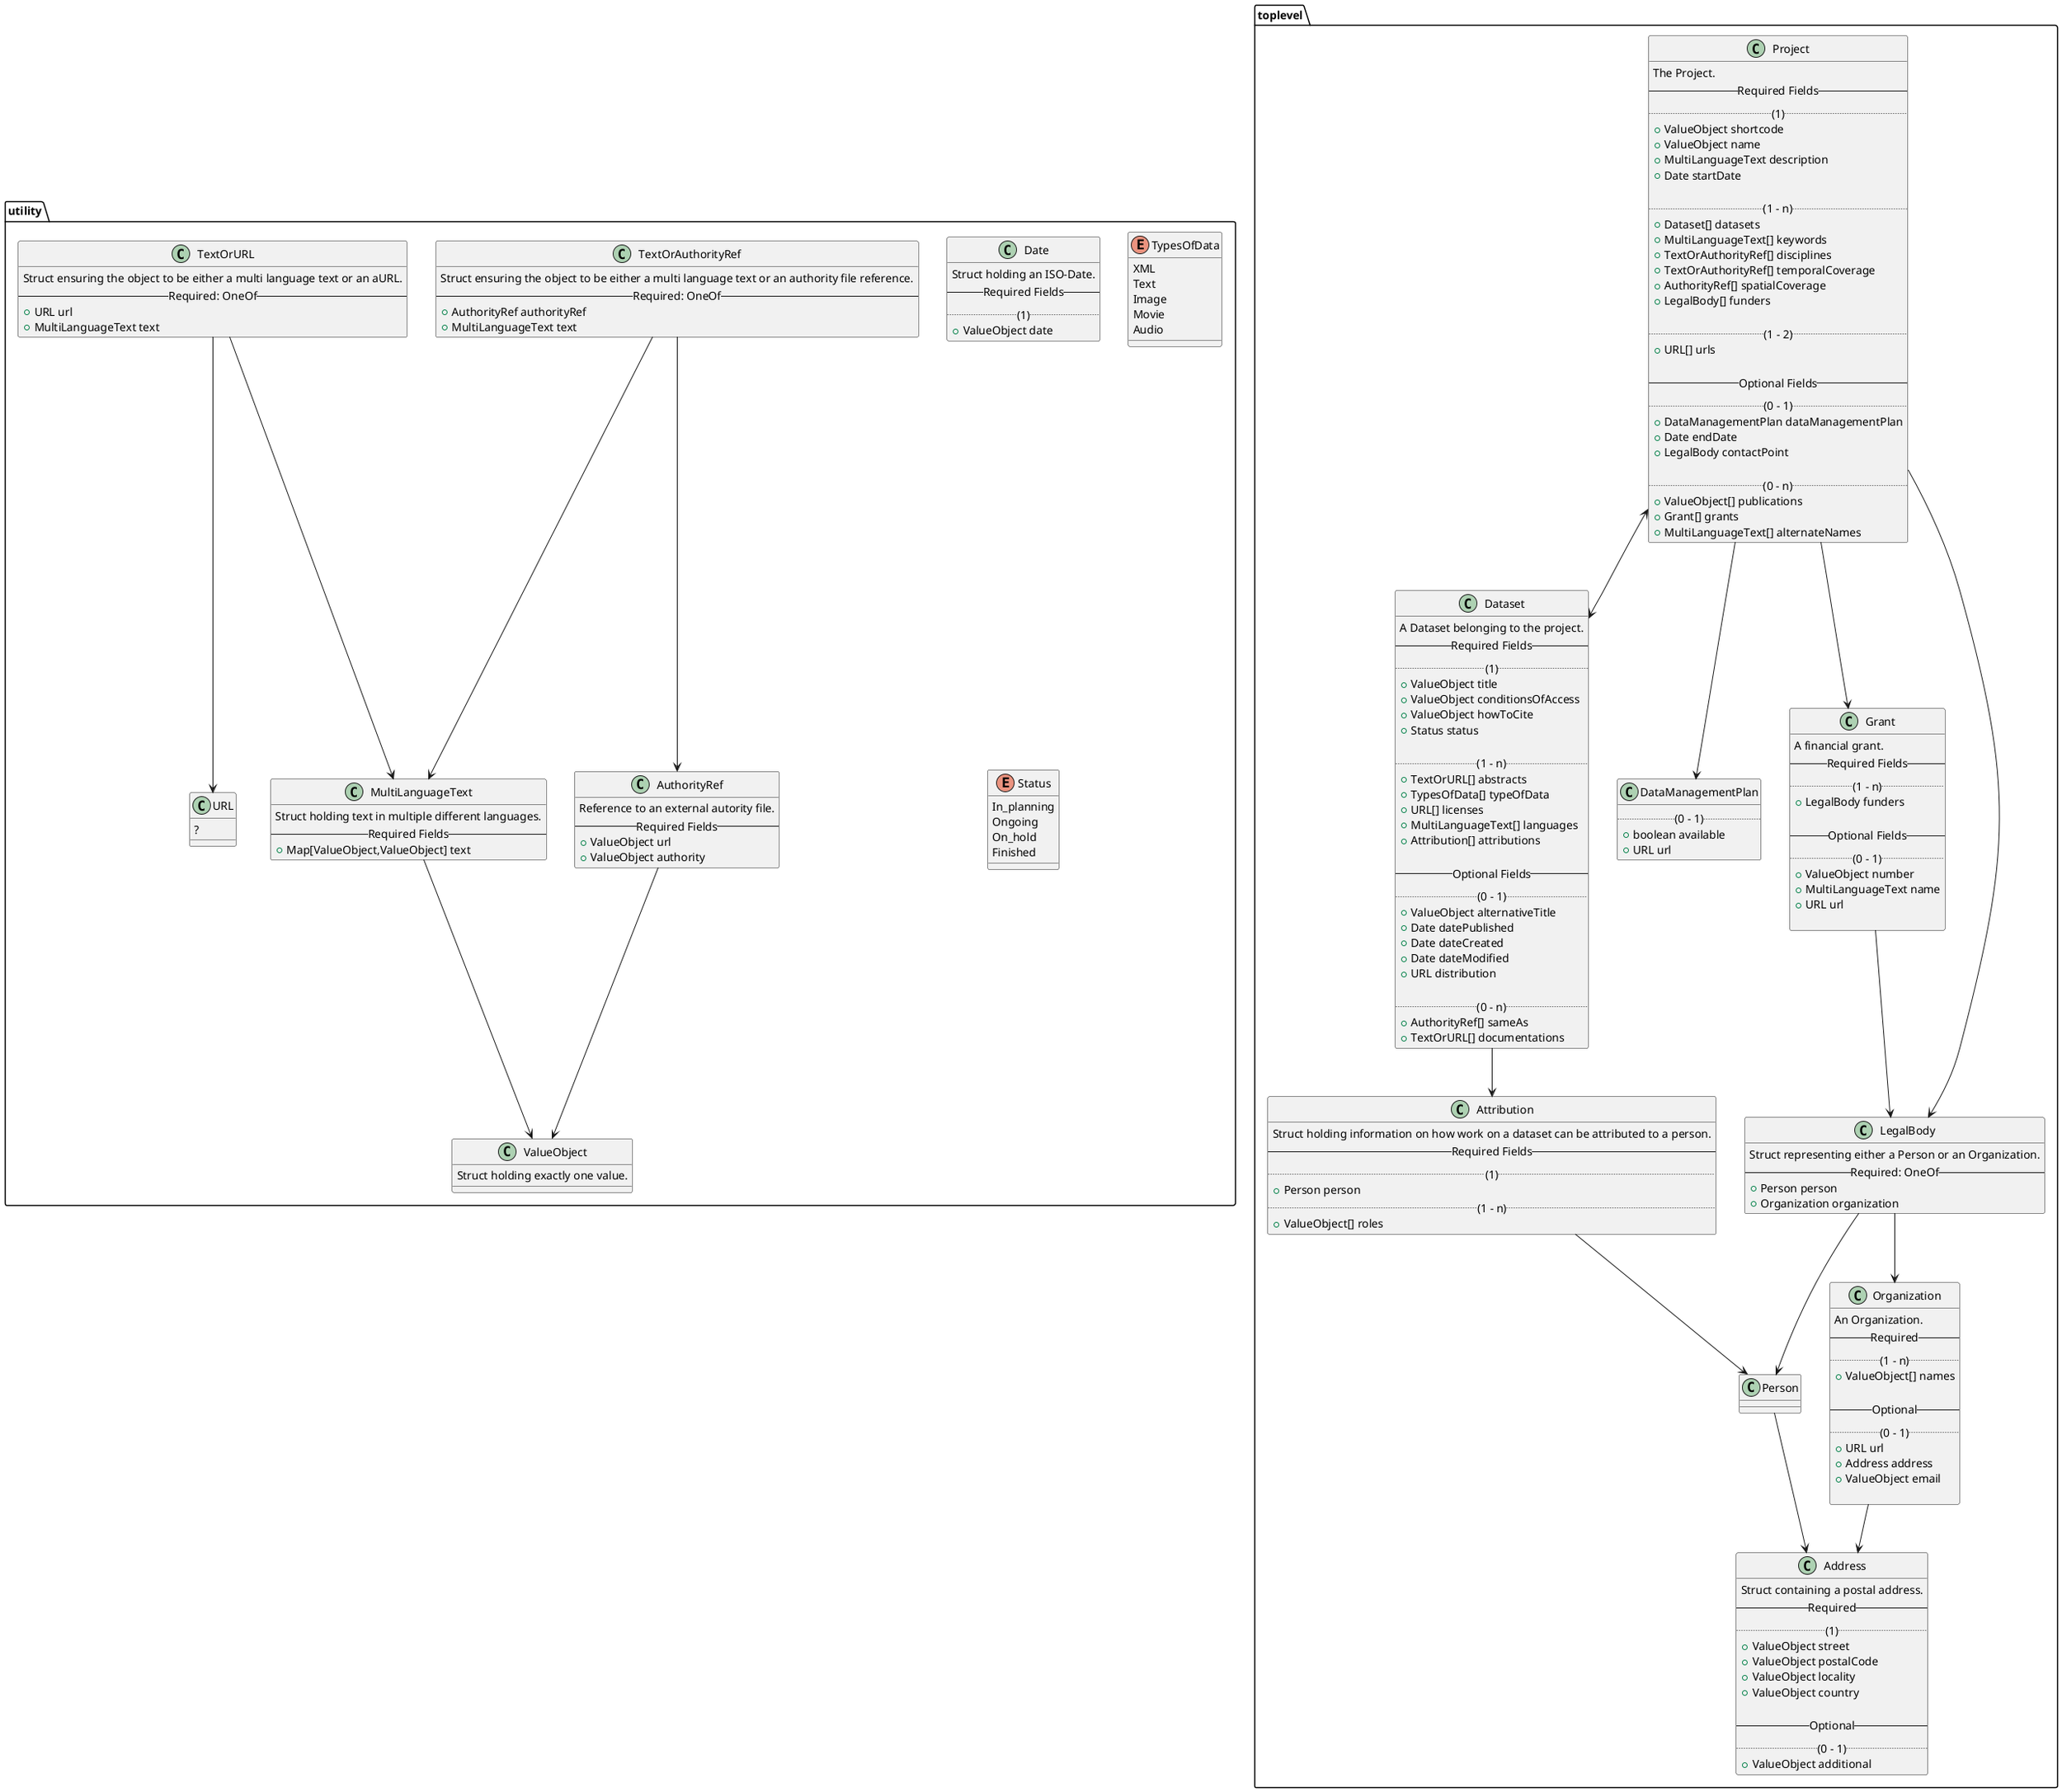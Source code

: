 @startuml Domain Entities
package toplevel {

  class Project {
    The Project.
    -- Required Fields --
    .. (1) ..
    +ValueObject shortcode
    +ValueObject name
    +MultiLanguageText description
    +Date startDate

    .. (1 - n) ..
    +Dataset[] datasets
    +MultiLanguageText[] keywords
    +TextOrAuthorityRef[] disciplines
    +TextOrAuthorityRef[] temporalCoverage
    +AuthorityRef[] spatialCoverage
    +LegalBody[] funders

    .. (1 - 2) ..
    +URL[] urls
    ' TODO: do we want URL?

    -- Optional Fields --
    .. (0 - 1) ..
    +DataManagementPlan dataManagementPlan
    +Date endDate
    +LegalBody contactPoint

    .. (0 - n) ..
    +ValueObject[] publications
    +Grant[] grants
    +MultiLanguageText[] alternateNames
  }

  class Dataset {
    A Dataset belonging to the project.
    ' TODO
    -- Required Fields --
    .. (1) ..
    +ValueObject title
    +ValueObject conditionsOfAccess
    +ValueObject howToCite
    +Status status

    .. (1 - n) ..
    +TextOrURL[] abstracts
    +TypesOfData[] typeOfData
    +URL[] licenses
    +MultiLanguageText[] languages
    +Attribution[] attributions

    -- Optional Fields --
    .. (0 - 1) ..
    +ValueObject alternativeTitle
    +Date datePublished
    +Date dateCreated
    +Date dateModified
    +URL distribution
    'TODO: do we need distribution?

    .. (0 - n) ..
    +AuthorityRef[] sameAs
    +TextOrURL[] documentations
  }

  class DataManagementPlan {
    .. (0 - 1) ..
    +boolean available
    +URL url
    ' TODO: do we want URL?
  }

  class Grant {
    A financial grant.
    -- Required Fields --
    .. (1 - n) ..
    +LegalBody funders

    -- Optional Fields --
    .. (0 - 1) ..
    +ValueObject number
    +MultiLanguageText name
    +URL url
    ' TODO: do we want URL?

  }

  class LegalBody {
    Struct representing either a Person or an Organization.
    -- Required: OneOf --
    +Person person
    +Organization organization
  }

  class Person {
    ' TODO
  }

  class Organization {
    An Organization.
    -- Required --
    .. (1 - n) ..
    + ValueObject[] names
    ' TODO: Or would that be Multilanguage?

    -- Optional --
    .. (0 - 1) ..
    +URL url
    ' TODO: do we want URL?
    +Address address
    +ValueObject email

  }

  class Address {
    Struct containing a postal address.
    -- Required --
    .. (1) ..
    +ValueObject street
    +ValueObject postalCode
    +ValueObject locality
    +ValueObject country

    -- Optional --
    .. (0 - 1) ..
    +ValueObject additional
    ' TODO: does that make sense like this?
  }

  class Attribution {
    Struct holding information on how work on a dataset can be attributed to a person.
    -- Required Fields --
    .. (1) ..
    +Person person
    .. (1 - n) ..
    +ValueObject[] roles
  }
  

}

package utility {

  class TextOrAuthorityRef {
    ' TODO: find better name
    Struct ensuring the object to be either a multi language text or an authority file reference.
    -- Required: OneOf --
    +AuthorityRef authorityRef
    +MultiLanguageText text
  }

  class TextOrURL {
    ' TODO: find better name
    Struct ensuring the object to be either a multi language text or an aURL.
    -- Required: OneOf --
    +URL url
    +MultiLanguageText text
  }

  class AuthorityRef {
    Reference to an external autority file.
    -- Required Fields --
    +ValueObject url
    ' TODO: would that be an URL?
    +ValueObject authority
  }

  class MultiLanguageText {
    Struct holding text in multiple different languages.
    -- Required Fields --
    +Map[ValueObject,ValueObject] text
  }

  class ValueObject {
    Struct holding exactly one value.
  }

  class URL {
    ' TODO: how do we handle this?
    ?
  }

  class Date {
    Struct holding an ISO-Date.
    -- Required Fields --
    .. (1) ..
    +ValueObject date
  }
  

  enum TypesOfData {
    XML
    Text
    Image
    Movie
    'TODO: should be "video"!
    Audio
  }

  enum Status {
    In_planning
    Ongoing
    On_hold
    Finished
  }

}


Project <--> Dataset
Project --> DataManagementPlan
Project --> Grant
Project --> LegalBody
Dataset --> Attribution
Attribution --> Person
Grant --> LegalBody
LegalBody --> Person
LegalBody --> Organization
Person --> Address
Organization --> Address
TextOrAuthorityRef --> MultiLanguageText
TextOrAuthorityRef --> AuthorityRef
TextOrURL --> URL
TextOrURL --> MultiLanguageText
AuthorityRef --> ValueObject
MultiLanguageText --> ValueObject

@enduml
